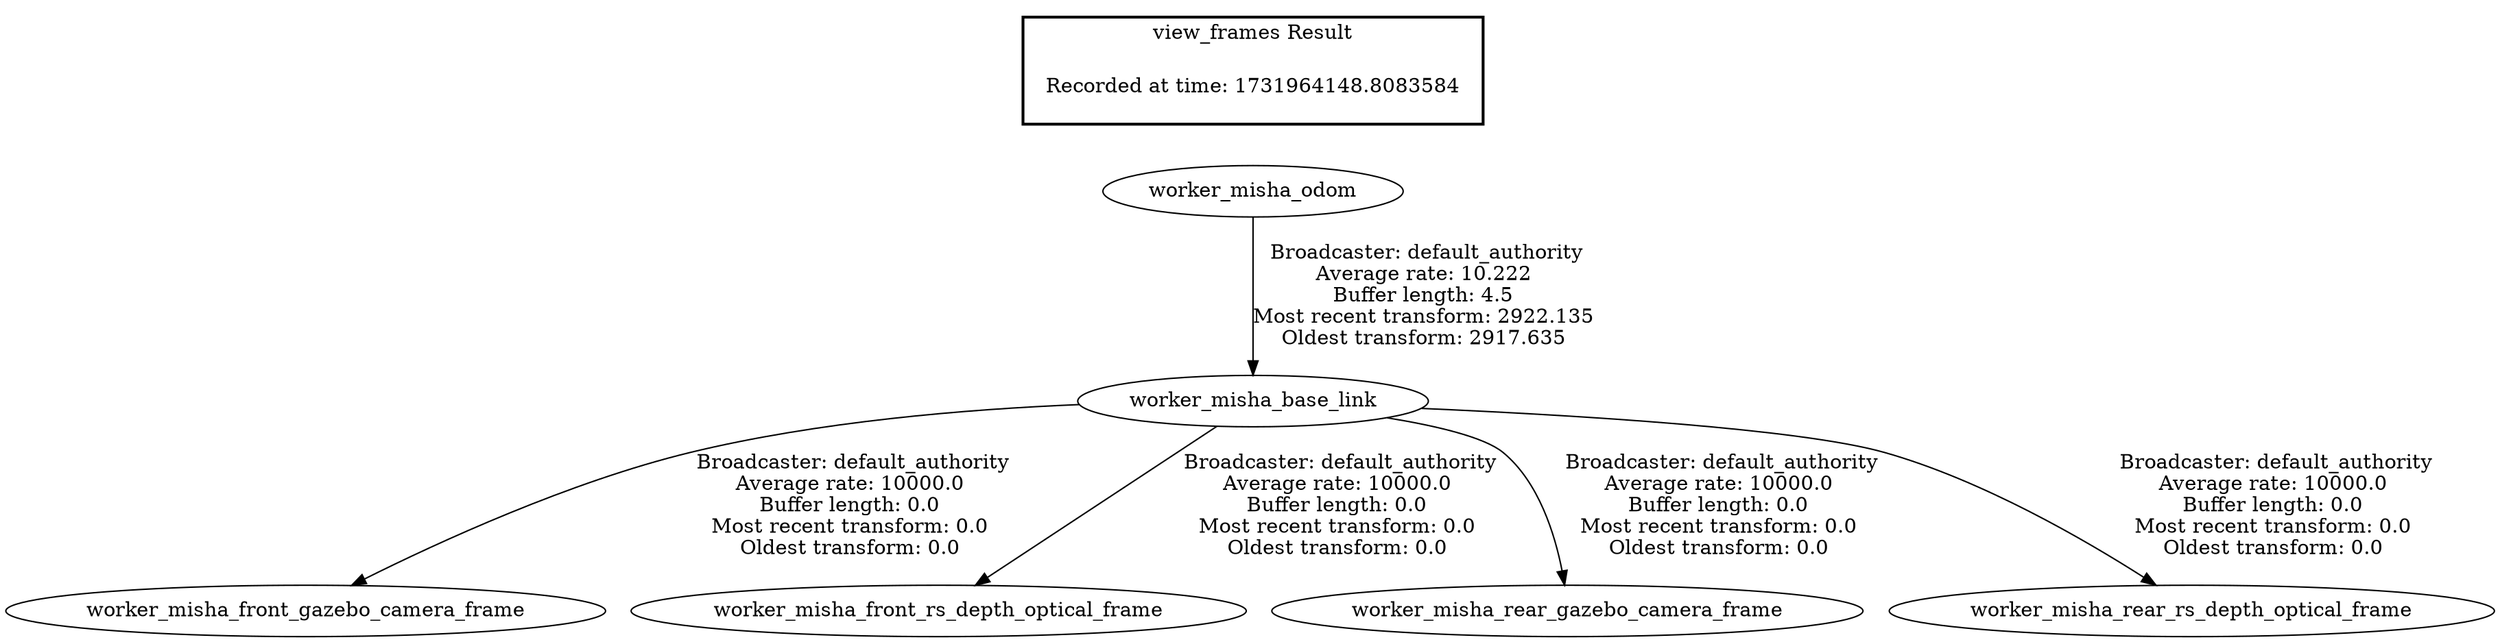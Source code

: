 digraph G {
"worker_misha_base_link" -> "worker_misha_front_gazebo_camera_frame"[label=" Broadcaster: default_authority\nAverage rate: 10000.0\nBuffer length: 0.0\nMost recent transform: 0.0\nOldest transform: 0.0\n"];
"worker_misha_odom" -> "worker_misha_base_link"[label=" Broadcaster: default_authority\nAverage rate: 10.222\nBuffer length: 4.5\nMost recent transform: 2922.135\nOldest transform: 2917.635\n"];
"worker_misha_base_link" -> "worker_misha_front_rs_depth_optical_frame"[label=" Broadcaster: default_authority\nAverage rate: 10000.0\nBuffer length: 0.0\nMost recent transform: 0.0\nOldest transform: 0.0\n"];
"worker_misha_base_link" -> "worker_misha_rear_gazebo_camera_frame"[label=" Broadcaster: default_authority\nAverage rate: 10000.0\nBuffer length: 0.0\nMost recent transform: 0.0\nOldest transform: 0.0\n"];
"worker_misha_base_link" -> "worker_misha_rear_rs_depth_optical_frame"[label=" Broadcaster: default_authority\nAverage rate: 10000.0\nBuffer length: 0.0\nMost recent transform: 0.0\nOldest transform: 0.0\n"];
edge [style=invis];
 subgraph cluster_legend { style=bold; color=black; label ="view_frames Result";
"Recorded at time: 1731964148.8083584"[ shape=plaintext ] ;
}->"worker_misha_odom";
}